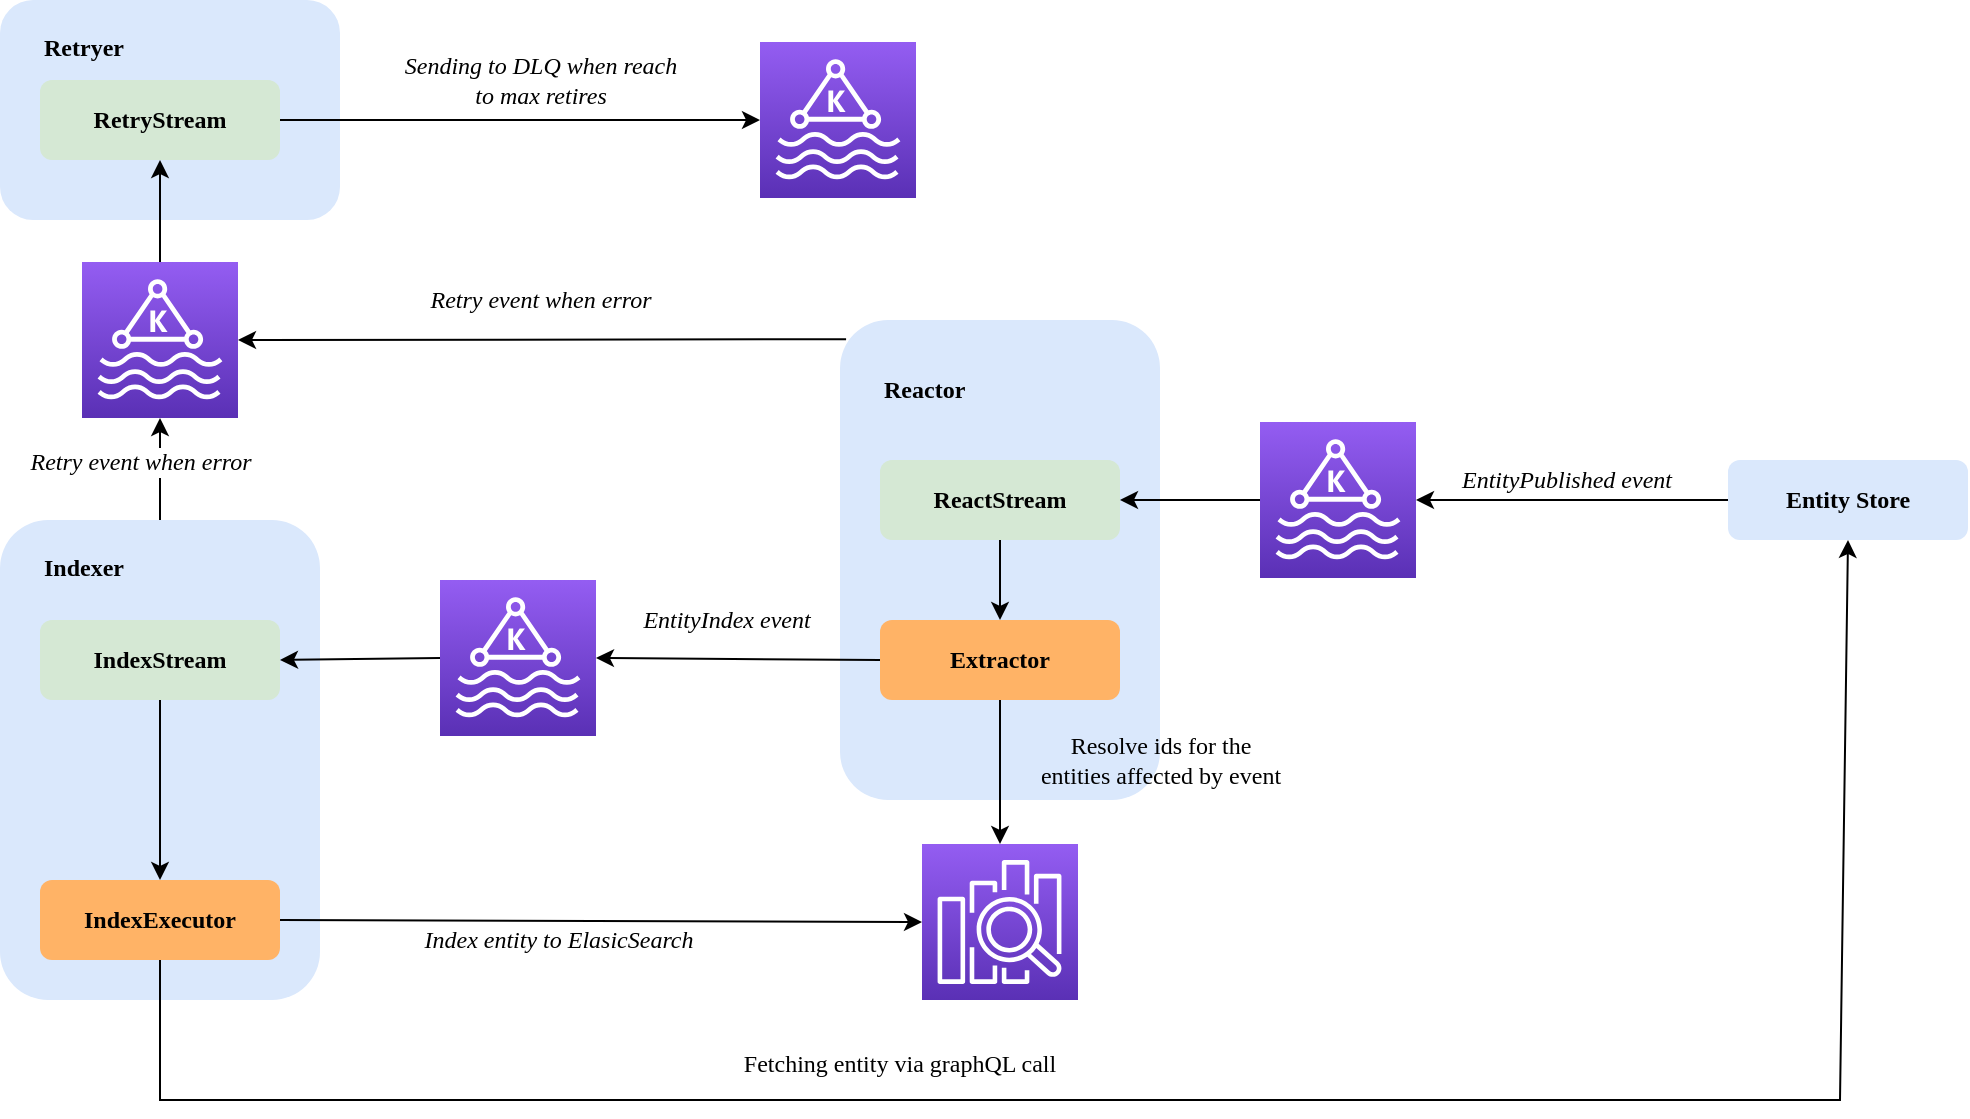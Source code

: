 <mxfile version="17.4.0" type="device"><diagram id="eJ2gzueRIB76-HRieYFR" name="Page-1"><mxGraphModel dx="2084" dy="706" grid="1" gridSize="10" guides="1" tooltips="1" connect="1" arrows="1" fold="1" page="1" pageScale="1" pageWidth="850" pageHeight="1100" math="0" shadow="0"><root><mxCell id="0"/><mxCell id="1" parent="0"/><mxCell id="S_CY0n5ci4zXD3M8GMRM-1" value="&lt;font face=&quot;Verdana&quot;&gt;&lt;b&gt;&lt;br&gt;&lt;/b&gt;&lt;/font&gt;" style="rounded=1;whiteSpace=wrap;html=1;fillColor=#dae8fc;strokeColor=none;" vertex="1" parent="1"><mxGeometry x="210" y="210" width="160" height="240" as="geometry"/></mxCell><mxCell id="S_CY0n5ci4zXD3M8GMRM-2" value="" style="sketch=0;points=[[0,0,0],[0.25,0,0],[0.5,0,0],[0.75,0,0],[1,0,0],[0,1,0],[0.25,1,0],[0.5,1,0],[0.75,1,0],[1,1,0],[0,0.25,0],[0,0.5,0],[0,0.75,0],[1,0.25,0],[1,0.5,0],[1,0.75,0]];outlineConnect=0;fontColor=#232F3E;gradientColor=#945DF2;gradientDirection=north;fillColor=#5A30B5;strokeColor=#ffffff;dashed=0;verticalLabelPosition=bottom;verticalAlign=top;align=center;html=1;fontSize=12;fontStyle=0;aspect=fixed;shape=mxgraph.aws4.resourceIcon;resIcon=mxgraph.aws4.managed_streaming_for_kafka;" vertex="1" parent="1"><mxGeometry x="420" y="261" width="78" height="78" as="geometry"/></mxCell><mxCell id="S_CY0n5ci4zXD3M8GMRM-3" value="&lt;font face=&quot;Verdana&quot;&gt;&lt;b&gt;Entity Store&lt;/b&gt;&lt;/font&gt;" style="rounded=1;whiteSpace=wrap;html=1;fillColor=#dae8fc;strokeColor=none;" vertex="1" parent="1"><mxGeometry x="654" y="280" width="120" height="40" as="geometry"/></mxCell><mxCell id="S_CY0n5ci4zXD3M8GMRM-4" value="" style="endArrow=classic;html=1;rounded=0;entryX=1;entryY=0.5;entryDx=0;entryDy=0;entryPerimeter=0;exitX=0;exitY=0.5;exitDx=0;exitDy=0;" edge="1" parent="1" source="S_CY0n5ci4zXD3M8GMRM-3" target="S_CY0n5ci4zXD3M8GMRM-2"><mxGeometry width="50" height="50" relative="1" as="geometry"><mxPoint x="650" y="490" as="sourcePoint"/><mxPoint x="700" y="440" as="targetPoint"/></mxGeometry></mxCell><mxCell id="S_CY0n5ci4zXD3M8GMRM-5" value="&lt;font style=&quot;font-size: 12px&quot; face=&quot;Verdana&quot;&gt;&lt;i&gt;EntityPublished event&lt;/i&gt;&lt;/font&gt;" style="edgeLabel;html=1;align=center;verticalAlign=middle;resizable=0;points=[];" vertex="1" connectable="0" parent="S_CY0n5ci4zXD3M8GMRM-4"><mxGeometry x="0.23" y="-2" relative="1" as="geometry"><mxPoint x="15" y="-8" as="offset"/></mxGeometry></mxCell><mxCell id="S_CY0n5ci4zXD3M8GMRM-9" value="&lt;font face=&quot;Verdana&quot;&gt;&lt;b&gt;ReactStream&lt;/b&gt;&lt;/font&gt;" style="rounded=1;whiteSpace=wrap;html=1;fillColor=#d5e8d4;strokeColor=none;" vertex="1" parent="1"><mxGeometry x="230" y="280" width="120" height="40" as="geometry"/></mxCell><mxCell id="S_CY0n5ci4zXD3M8GMRM-11" value="&lt;b style=&quot;color: rgb(0 , 0 , 0) ; font-family: &amp;#34;verdana&amp;#34; ; font-size: 12px ; font-style: normal ; letter-spacing: normal ; text-align: center ; text-indent: 0px ; text-transform: none ; word-spacing: 0px&quot;&gt;Reactor&lt;br&gt;&lt;br&gt;&lt;br&gt;&lt;br&gt;&lt;br&gt;&lt;br&gt;&lt;br&gt;&lt;br&gt;&lt;br&gt;&lt;br&gt;&lt;/b&gt;" style="text;whiteSpace=wrap;html=1;fontSize=12;fontFamily=Verdana;" vertex="1" parent="1"><mxGeometry x="230" y="231" width="80" height="30" as="geometry"/></mxCell><mxCell id="S_CY0n5ci4zXD3M8GMRM-12" value="" style="endArrow=classic;html=1;rounded=0;fontFamily=Verdana;fontSize=12;entryX=1;entryY=0.5;entryDx=0;entryDy=0;exitX=0;exitY=0.5;exitDx=0;exitDy=0;exitPerimeter=0;" edge="1" parent="1" source="S_CY0n5ci4zXD3M8GMRM-2" target="S_CY0n5ci4zXD3M8GMRM-9"><mxGeometry width="50" height="50" relative="1" as="geometry"><mxPoint x="570" y="520" as="sourcePoint"/><mxPoint x="620" y="470" as="targetPoint"/></mxGeometry></mxCell><mxCell id="S_CY0n5ci4zXD3M8GMRM-13" value="&lt;font face=&quot;Verdana&quot;&gt;&lt;b&gt;Extractor&lt;/b&gt;&lt;/font&gt;" style="rounded=1;whiteSpace=wrap;html=1;fillColor=#FFB366;strokeColor=none;" vertex="1" parent="1"><mxGeometry x="230" y="360" width="120" height="40" as="geometry"/></mxCell><mxCell id="S_CY0n5ci4zXD3M8GMRM-14" value="" style="sketch=0;points=[[0,0,0],[0.25,0,0],[0.5,0,0],[0.75,0,0],[1,0,0],[0,1,0],[0.25,1,0],[0.5,1,0],[0.75,1,0],[1,1,0],[0,0.25,0],[0,0.5,0],[0,0.75,0],[1,0.25,0],[1,0.5,0],[1,0.75,0]];outlineConnect=0;fontColor=#232F3E;gradientColor=#945DF2;gradientDirection=north;fillColor=#5A30B5;strokeColor=#ffffff;dashed=0;verticalLabelPosition=bottom;verticalAlign=top;align=center;html=1;fontSize=12;fontStyle=0;aspect=fixed;shape=mxgraph.aws4.resourceIcon;resIcon=mxgraph.aws4.elasticsearch_service;labelBackgroundColor=none;fontFamily=Verdana;" vertex="1" parent="1"><mxGeometry x="251" y="472" width="78" height="78" as="geometry"/></mxCell><mxCell id="S_CY0n5ci4zXD3M8GMRM-15" value="" style="endArrow=classic;html=1;rounded=0;fontFamily=Verdana;fontSize=12;exitX=0.5;exitY=1;exitDx=0;exitDy=0;entryX=0.5;entryY=0;entryDx=0;entryDy=0;entryPerimeter=0;" edge="1" parent="1" source="S_CY0n5ci4zXD3M8GMRM-13" target="S_CY0n5ci4zXD3M8GMRM-14"><mxGeometry width="50" height="50" relative="1" as="geometry"><mxPoint x="90" y="480" as="sourcePoint"/><mxPoint x="140" y="430" as="targetPoint"/></mxGeometry></mxCell><mxCell id="S_CY0n5ci4zXD3M8GMRM-17" value="Resolve ids for the&lt;br&gt;entities affected by event" style="edgeLabel;html=1;align=center;verticalAlign=middle;resizable=0;points=[];fontSize=12;fontFamily=Verdana;labelBackgroundColor=none;" vertex="1" connectable="0" parent="S_CY0n5ci4zXD3M8GMRM-15"><mxGeometry x="-0.057" y="1" relative="1" as="geometry"><mxPoint x="79" y="-4" as="offset"/></mxGeometry></mxCell><mxCell id="S_CY0n5ci4zXD3M8GMRM-16" value="" style="endArrow=classic;html=1;rounded=0;fontFamily=Verdana;fontSize=12;exitX=0.5;exitY=1;exitDx=0;exitDy=0;entryX=0.5;entryY=0;entryDx=0;entryDy=0;" edge="1" parent="1" source="S_CY0n5ci4zXD3M8GMRM-9" target="S_CY0n5ci4zXD3M8GMRM-13"><mxGeometry width="50" height="50" relative="1" as="geometry"><mxPoint x="300" y="410" as="sourcePoint"/><mxPoint x="290" y="360" as="targetPoint"/></mxGeometry></mxCell><mxCell id="S_CY0n5ci4zXD3M8GMRM-18" value="" style="endArrow=classic;html=1;rounded=0;fontFamily=Verdana;fontSize=12;exitX=0;exitY=0.5;exitDx=0;exitDy=0;entryX=1;entryY=0.5;entryDx=0;entryDy=0;entryPerimeter=0;" edge="1" parent="1" source="S_CY0n5ci4zXD3M8GMRM-13" target="S_CY0n5ci4zXD3M8GMRM-21"><mxGeometry width="50" height="50" relative="1" as="geometry"><mxPoint x="30" y="400" as="sourcePoint"/><mxPoint x="40" y="380" as="targetPoint"/></mxGeometry></mxCell><mxCell id="S_CY0n5ci4zXD3M8GMRM-22" value="&lt;i&gt;EntityIndex event&lt;/i&gt;" style="edgeLabel;html=1;align=center;verticalAlign=middle;resizable=0;points=[];fontSize=12;fontFamily=Verdana;" vertex="1" connectable="0" parent="S_CY0n5ci4zXD3M8GMRM-18"><mxGeometry x="-0.074" y="3" relative="1" as="geometry"><mxPoint x="-12" y="-23" as="offset"/></mxGeometry></mxCell><mxCell id="S_CY0n5ci4zXD3M8GMRM-19" value="&lt;font face=&quot;Verdana&quot;&gt;&lt;b&gt;&lt;br&gt;&lt;/b&gt;&lt;/font&gt;" style="rounded=1;whiteSpace=wrap;html=1;fillColor=#dae8fc;strokeColor=none;" vertex="1" parent="1"><mxGeometry x="-210" y="310" width="160" height="240" as="geometry"/></mxCell><mxCell id="S_CY0n5ci4zXD3M8GMRM-20" value="&lt;b style=&quot;color: rgb(0 , 0 , 0) ; font-family: &amp;#34;verdana&amp;#34; ; font-size: 12px ; font-style: normal ; letter-spacing: normal ; text-align: center ; text-indent: 0px ; text-transform: none ; word-spacing: 0px&quot;&gt;Indexer&lt;br&gt;&lt;/b&gt;" style="text;whiteSpace=wrap;html=1;fontSize=12;fontFamily=Verdana;" vertex="1" parent="1"><mxGeometry x="-190" y="320" width="80" height="30" as="geometry"/></mxCell><mxCell id="S_CY0n5ci4zXD3M8GMRM-21" value="" style="sketch=0;points=[[0,0,0],[0.25,0,0],[0.5,0,0],[0.75,0,0],[1,0,0],[0,1,0],[0.25,1,0],[0.5,1,0],[0.75,1,0],[1,1,0],[0,0.25,0],[0,0.5,0],[0,0.75,0],[1,0.25,0],[1,0.5,0],[1,0.75,0]];outlineConnect=0;fontColor=#232F3E;gradientColor=#945DF2;gradientDirection=north;fillColor=#5A30B5;strokeColor=#ffffff;dashed=0;verticalLabelPosition=bottom;verticalAlign=top;align=center;html=1;fontSize=12;fontStyle=0;aspect=fixed;shape=mxgraph.aws4.resourceIcon;resIcon=mxgraph.aws4.managed_streaming_for_kafka;" vertex="1" parent="1"><mxGeometry x="10" y="340" width="78" height="78" as="geometry"/></mxCell><mxCell id="S_CY0n5ci4zXD3M8GMRM-24" value="&lt;font face=&quot;Verdana&quot;&gt;&lt;b&gt;IndexStream&lt;/b&gt;&lt;/font&gt;" style="rounded=1;whiteSpace=wrap;html=1;fillColor=#d5e8d4;strokeColor=none;" vertex="1" parent="1"><mxGeometry x="-190" y="360" width="120" height="40" as="geometry"/></mxCell><mxCell id="S_CY0n5ci4zXD3M8GMRM-25" value="&lt;font face=&quot;Verdana&quot;&gt;&lt;b&gt;IndexExecutor&lt;/b&gt;&lt;/font&gt;" style="rounded=1;whiteSpace=wrap;html=1;fillColor=#FFB366;strokeColor=none;" vertex="1" parent="1"><mxGeometry x="-190" y="490" width="120" height="40" as="geometry"/></mxCell><mxCell id="S_CY0n5ci4zXD3M8GMRM-26" value="" style="endArrow=classic;html=1;rounded=0;fontFamily=Verdana;fontSize=12;exitX=0;exitY=0.5;exitDx=0;exitDy=0;entryX=1;entryY=0.5;entryDx=0;entryDy=0;exitPerimeter=0;" edge="1" parent="1" source="S_CY0n5ci4zXD3M8GMRM-21" target="S_CY0n5ci4zXD3M8GMRM-24"><mxGeometry width="50" height="50" relative="1" as="geometry"><mxPoint x="300" y="330" as="sourcePoint"/><mxPoint x="300" y="370" as="targetPoint"/></mxGeometry></mxCell><mxCell id="S_CY0n5ci4zXD3M8GMRM-27" value="" style="endArrow=classic;html=1;rounded=0;fontFamily=Verdana;fontSize=12;exitX=0.5;exitY=1;exitDx=0;exitDy=0;entryX=0.5;entryY=1;entryDx=0;entryDy=0;" edge="1" parent="1" source="S_CY0n5ci4zXD3M8GMRM-25" target="S_CY0n5ci4zXD3M8GMRM-3"><mxGeometry width="50" height="50" relative="1" as="geometry"><mxPoint x="30" y="610" as="sourcePoint"/><mxPoint x="880" y="680" as="targetPoint"/><Array as="points"><mxPoint x="-130" y="600"/><mxPoint x="710" y="600"/></Array></mxGeometry></mxCell><mxCell id="S_CY0n5ci4zXD3M8GMRM-29" value="" style="shape=image;verticalLabelPosition=bottom;labelBackgroundColor=default;verticalAlign=top;aspect=fixed;imageAspect=0;image=https://twenty-tech.com/wp-content/uploads/2019/01/logo-2.png;" vertex="1" parent="1"><mxGeometry x="350" y="562" width="100" height="37.31" as="geometry"/></mxCell><mxCell id="S_CY0n5ci4zXD3M8GMRM-30" value="Fetching entity via graphQL call" style="text;html=1;strokeColor=none;fillColor=none;align=center;verticalAlign=middle;whiteSpace=wrap;rounded=0;labelBackgroundColor=none;fontFamily=Verdana;fontSize=12;" vertex="1" parent="1"><mxGeometry x="130" y="567.31" width="220" height="30" as="geometry"/></mxCell><mxCell id="S_CY0n5ci4zXD3M8GMRM-31" value="" style="endArrow=classic;html=1;rounded=0;fontFamily=Verdana;fontSize=12;exitX=0.5;exitY=1;exitDx=0;exitDy=0;entryX=0.5;entryY=0;entryDx=0;entryDy=0;" edge="1" parent="1" source="S_CY0n5ci4zXD3M8GMRM-24" target="S_CY0n5ci4zXD3M8GMRM-25"><mxGeometry width="50" height="50" relative="1" as="geometry"><mxPoint x="300" y="330" as="sourcePoint"/><mxPoint x="300" y="370" as="targetPoint"/></mxGeometry></mxCell><mxCell id="S_CY0n5ci4zXD3M8GMRM-32" value="&lt;font face=&quot;Verdana&quot;&gt;&lt;b&gt;&lt;br&gt;&lt;/b&gt;&lt;/font&gt;" style="rounded=1;whiteSpace=wrap;html=1;fillColor=#dae8fc;strokeColor=none;" vertex="1" parent="1"><mxGeometry x="-210" y="50" width="170" height="110" as="geometry"/></mxCell><mxCell id="S_CY0n5ci4zXD3M8GMRM-33" value="&lt;b style=&quot;color: rgb(0 , 0 , 0) ; font-family: &amp;#34;verdana&amp;#34; ; font-size: 12px ; font-style: normal ; letter-spacing: normal ; text-align: center ; text-indent: 0px ; text-transform: none ; word-spacing: 0px&quot;&gt;Retryer&lt;br&gt;&lt;/b&gt;" style="text;whiteSpace=wrap;html=1;fontSize=12;fontFamily=Verdana;" vertex="1" parent="1"><mxGeometry x="-190" y="60" width="80" height="30" as="geometry"/></mxCell><mxCell id="S_CY0n5ci4zXD3M8GMRM-34" value="&lt;font face=&quot;Verdana&quot;&gt;&lt;b&gt;RetryStream&lt;/b&gt;&lt;/font&gt;" style="rounded=1;whiteSpace=wrap;html=1;fillColor=#d5e8d4;strokeColor=none;" vertex="1" parent="1"><mxGeometry x="-190" y="90" width="120" height="40" as="geometry"/></mxCell><mxCell id="S_CY0n5ci4zXD3M8GMRM-35" value="" style="sketch=0;points=[[0,0,0],[0.25,0,0],[0.5,0,0],[0.75,0,0],[1,0,0],[0,1,0],[0.25,1,0],[0.5,1,0],[0.75,1,0],[1,1,0],[0,0.25,0],[0,0.5,0],[0,0.75,0],[1,0.25,0],[1,0.5,0],[1,0.75,0]];outlineConnect=0;fontColor=#232F3E;gradientColor=#945DF2;gradientDirection=north;fillColor=#5A30B5;strokeColor=#ffffff;dashed=0;verticalLabelPosition=bottom;verticalAlign=top;align=center;html=1;fontSize=12;fontStyle=0;aspect=fixed;shape=mxgraph.aws4.resourceIcon;resIcon=mxgraph.aws4.managed_streaming_for_kafka;" vertex="1" parent="1"><mxGeometry x="170" y="71" width="78" height="78" as="geometry"/></mxCell><mxCell id="S_CY0n5ci4zXD3M8GMRM-36" value="" style="sketch=0;points=[[0,0,0],[0.25,0,0],[0.5,0,0],[0.75,0,0],[1,0,0],[0,1,0],[0.25,1,0],[0.5,1,0],[0.75,1,0],[1,1,0],[0,0.25,0],[0,0.5,0],[0,0.75,0],[1,0.25,0],[1,0.5,0],[1,0.75,0]];outlineConnect=0;fontColor=#232F3E;gradientColor=#945DF2;gradientDirection=north;fillColor=#5A30B5;strokeColor=#ffffff;dashed=0;verticalLabelPosition=bottom;verticalAlign=top;align=center;html=1;fontSize=12;fontStyle=0;aspect=fixed;shape=mxgraph.aws4.resourceIcon;resIcon=mxgraph.aws4.managed_streaming_for_kafka;" vertex="1" parent="1"><mxGeometry x="-169" y="181" width="78" height="78" as="geometry"/></mxCell><mxCell id="S_CY0n5ci4zXD3M8GMRM-37" value="" style="endArrow=classic;html=1;rounded=0;fontFamily=Verdana;fontSize=12;exitX=0.019;exitY=0.04;exitDx=0;exitDy=0;entryX=1;entryY=0.5;entryDx=0;entryDy=0;entryPerimeter=0;exitPerimeter=0;" edge="1" parent="1" source="S_CY0n5ci4zXD3M8GMRM-1" target="S_CY0n5ci4zXD3M8GMRM-36"><mxGeometry width="50" height="50" relative="1" as="geometry"><mxPoint x="240" y="390" as="sourcePoint"/><mxPoint x="98" y="389" as="targetPoint"/></mxGeometry></mxCell><mxCell id="S_CY0n5ci4zXD3M8GMRM-38" value="&lt;i&gt;Retry event when error&lt;/i&gt;" style="edgeLabel;html=1;align=center;verticalAlign=middle;resizable=0;points=[];fontSize=12;fontFamily=Verdana;" vertex="1" connectable="0" parent="S_CY0n5ci4zXD3M8GMRM-37"><mxGeometry x="-0.074" y="3" relative="1" as="geometry"><mxPoint x="-12" y="-23" as="offset"/></mxGeometry></mxCell><mxCell id="S_CY0n5ci4zXD3M8GMRM-39" value="" style="endArrow=classic;html=1;rounded=0;fontFamily=Verdana;fontSize=12;exitX=0.5;exitY=0;exitDx=0;exitDy=0;entryX=0.5;entryY=1;entryDx=0;entryDy=0;entryPerimeter=0;" edge="1" parent="1" source="S_CY0n5ci4zXD3M8GMRM-19" target="S_CY0n5ci4zXD3M8GMRM-36"><mxGeometry width="50" height="50" relative="1" as="geometry"><mxPoint x="220" y="280" as="sourcePoint"/><mxPoint x="-81" y="181" as="targetPoint"/></mxGeometry></mxCell><mxCell id="S_CY0n5ci4zXD3M8GMRM-40" value="&lt;i&gt;Retry event when error&lt;/i&gt;" style="edgeLabel;html=1;align=center;verticalAlign=middle;resizable=0;points=[];fontSize=12;fontFamily=Verdana;" vertex="1" connectable="0" parent="S_CY0n5ci4zXD3M8GMRM-39"><mxGeometry x="-0.074" y="3" relative="1" as="geometry"><mxPoint x="-7" y="-6" as="offset"/></mxGeometry></mxCell><mxCell id="S_CY0n5ci4zXD3M8GMRM-41" value="" style="endArrow=classic;html=1;rounded=0;fontFamily=Verdana;fontSize=12;exitX=0.5;exitY=0;exitDx=0;exitDy=0;entryX=0.5;entryY=1;entryDx=0;entryDy=0;exitPerimeter=0;" edge="1" parent="1" source="S_CY0n5ci4zXD3M8GMRM-36" target="S_CY0n5ci4zXD3M8GMRM-34"><mxGeometry width="50" height="50" relative="1" as="geometry"><mxPoint x="223.04" y="229.6" as="sourcePoint"/><mxPoint x="-81" y="230" as="targetPoint"/></mxGeometry></mxCell><mxCell id="S_CY0n5ci4zXD3M8GMRM-43" value="" style="endArrow=classic;html=1;rounded=0;fontFamily=Verdana;fontSize=12;exitX=1;exitY=0.5;exitDx=0;exitDy=0;entryX=0;entryY=0.5;entryDx=0;entryDy=0;entryPerimeter=0;" edge="1" parent="1" source="S_CY0n5ci4zXD3M8GMRM-34" target="S_CY0n5ci4zXD3M8GMRM-35"><mxGeometry width="50" height="50" relative="1" as="geometry"><mxPoint x="-120" y="241" as="sourcePoint"/><mxPoint x="-120" y="140" as="targetPoint"/></mxGeometry></mxCell><mxCell id="S_CY0n5ci4zXD3M8GMRM-44" value="&lt;i&gt;Sending to DLQ when reach &lt;br&gt;to max retires&lt;/i&gt;" style="edgeLabel;html=1;align=center;verticalAlign=middle;resizable=0;points=[];fontSize=12;fontFamily=Verdana;labelBackgroundColor=none;" vertex="1" connectable="0" parent="S_CY0n5ci4zXD3M8GMRM-43"><mxGeometry x="0.291" y="4" relative="1" as="geometry"><mxPoint x="-25" y="-16" as="offset"/></mxGeometry></mxCell><mxCell id="S_CY0n5ci4zXD3M8GMRM-45" value="" style="endArrow=classic;html=1;rounded=0;fontFamily=Verdana;fontSize=12;exitX=1;exitY=0.5;exitDx=0;exitDy=0;entryX=0;entryY=0.5;entryDx=0;entryDy=0;entryPerimeter=0;" edge="1" parent="1" source="S_CY0n5ci4zXD3M8GMRM-25" target="S_CY0n5ci4zXD3M8GMRM-14"><mxGeometry width="50" height="50" relative="1" as="geometry"><mxPoint x="223.04" y="229.6" as="sourcePoint"/><mxPoint x="-81" y="230" as="targetPoint"/></mxGeometry></mxCell><mxCell id="S_CY0n5ci4zXD3M8GMRM-46" value="&lt;i&gt;Index entity to ElasicSearch&lt;/i&gt;" style="edgeLabel;html=1;align=center;verticalAlign=middle;resizable=0;points=[];fontSize=12;fontFamily=Verdana;" vertex="1" connectable="0" parent="S_CY0n5ci4zXD3M8GMRM-45"><mxGeometry x="-0.074" y="3" relative="1" as="geometry"><mxPoint x="-10" y="12" as="offset"/></mxGeometry></mxCell></root></mxGraphModel></diagram></mxfile>